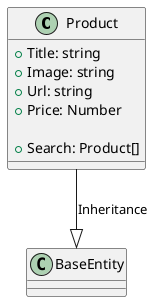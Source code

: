 @startuml Product Class Diagram

class Product {
    + Title: string
    + Image: string
    + Url: string
    + Price: Number

    + Search: Product[]
}

Product --|> BaseEntity: Inheritance

@enduml
